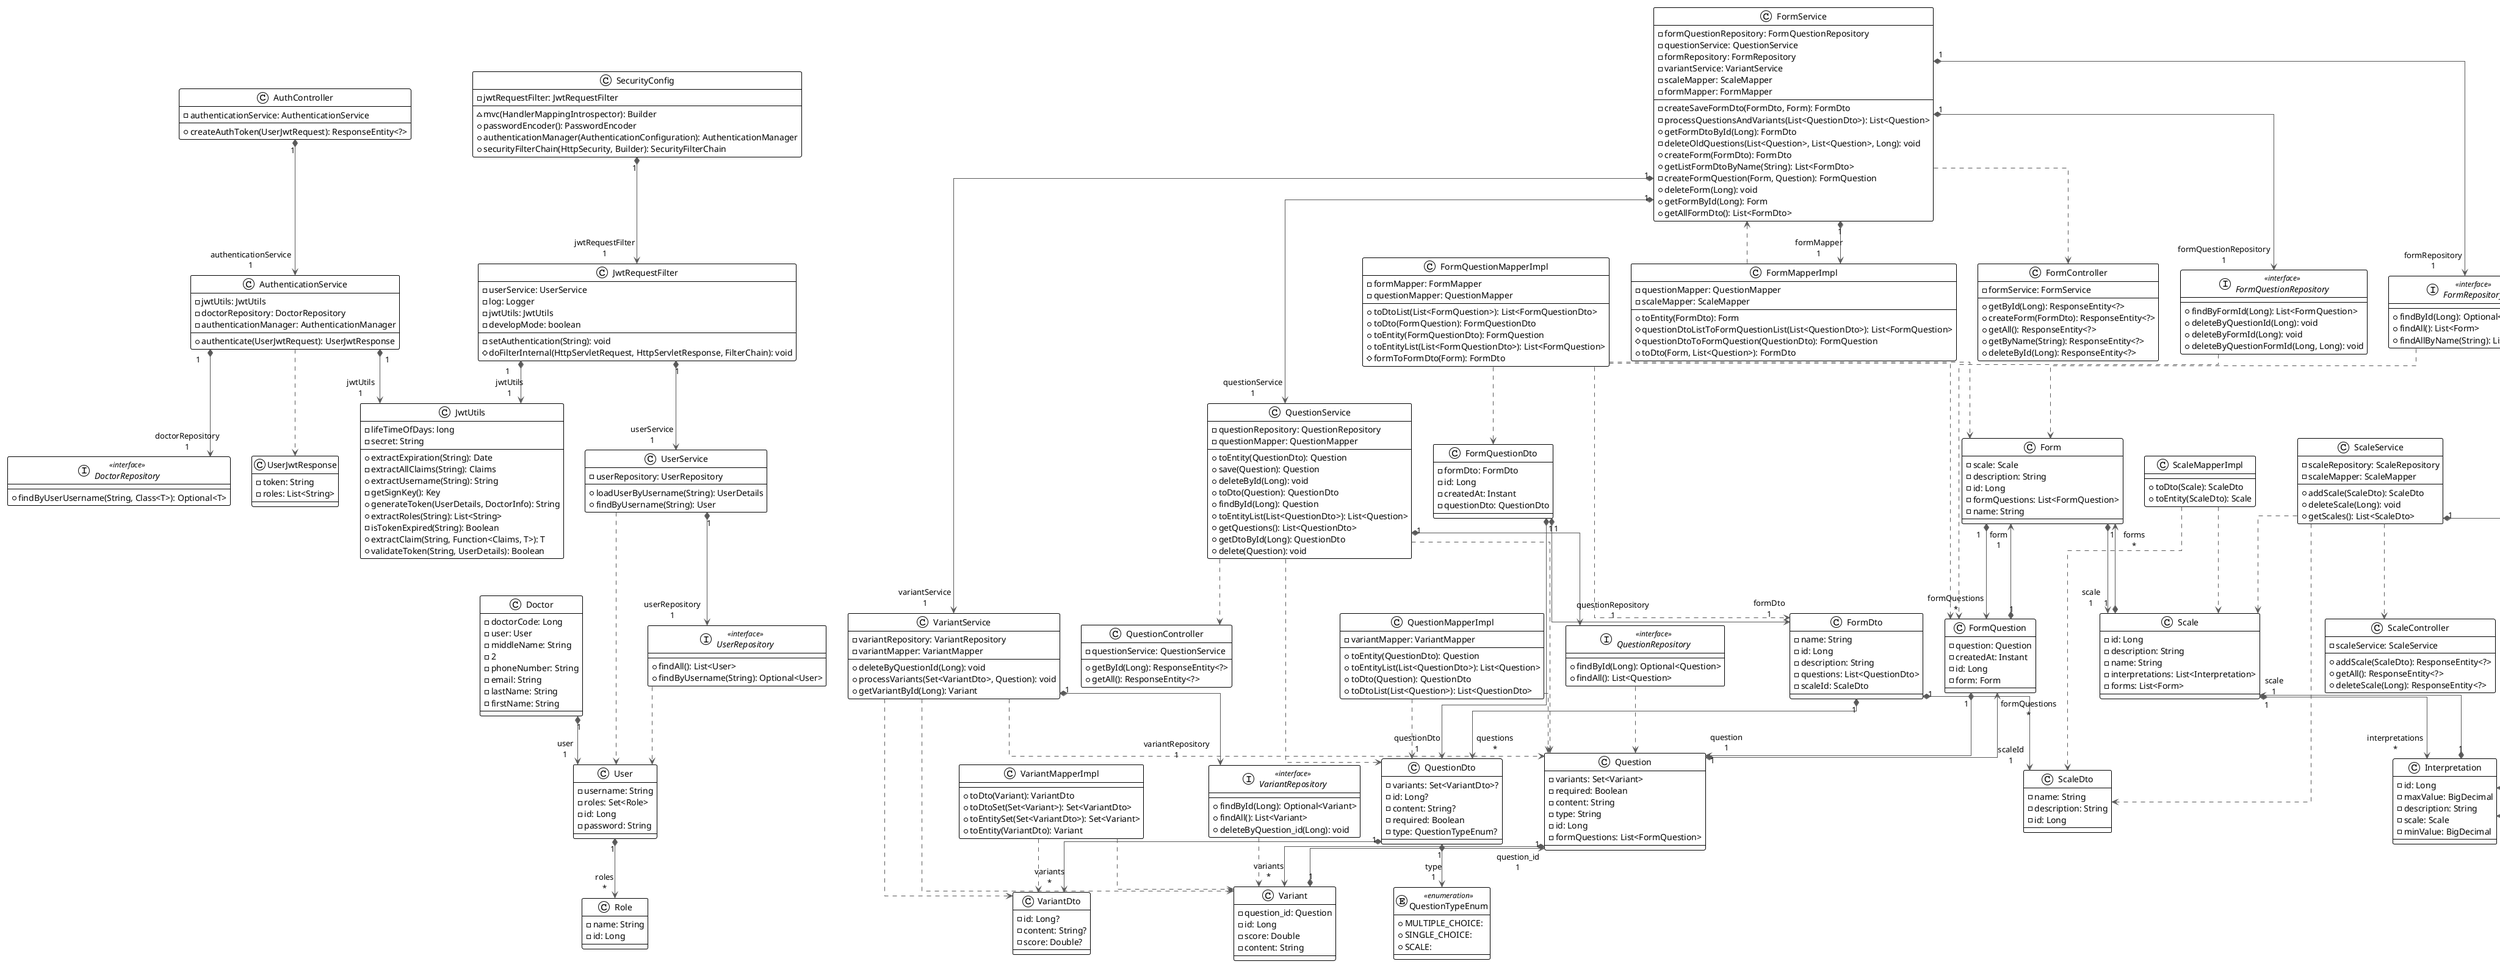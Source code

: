 @startuml

!theme plain
top to bottom direction
skinparam linetype ortho

class AuthController {
  - authenticationService: AuthenticationService
  + createAuthToken(UserJwtRequest): ResponseEntity<?>
}
class AuthenticationService {
  - jwtUtils: JwtUtils
  - doctorRepository: DoctorRepository
  - authenticationManager: AuthenticationManager
  + authenticate(UserJwtRequest): UserJwtResponse
}
class Doctor {
  - doctorCode: Long
  - user: User
  - middleName: String
  - 2
  - phoneNumber: String
  - email: String
  - lastName: String
  - firstName: String
}
interface DoctorRepository << interface >> {
  + findByUserUsername(String, Class<T>): Optional<T>
}
class Form {
  - scale: Scale
  - description: String
  - id: Long
  - formQuestions: List<FormQuestion>
  - name: String
}
class FormController {
  - formService: FormService
  + getById(Long): ResponseEntity<?>
  + createForm(FormDto): ResponseEntity<?>
  + getAll(): ResponseEntity<?>
  + getByName(String): ResponseEntity<?>
  + deleteById(Long): ResponseEntity<?>
}
class FormDto {
  - name: String
  - id: Long
  - description: String
  - questions: List<QuestionDto>
  - scaleId: ScaleDto
}
class FormMapperImpl {
  - questionMapper: QuestionMapper
  - scaleMapper: ScaleMapper
  + toEntity(FormDto): Form
  # questionDtoListToFormQuestionList(List<QuestionDto>): List<FormQuestion>
  # questionDtoToFormQuestion(QuestionDto): FormQuestion
  + toDto(Form, List<Question>): FormDto
}
class FormQuestion {
  - question: Question
  - createdAt: Instant
  - id: Long
  - form: Form
}
class FormQuestionDto {
  - formDto: FormDto
  - id: Long
  - createdAt: Instant
  - questionDto: QuestionDto
}
class FormQuestionMapperImpl {
  - formMapper: FormMapper
  - questionMapper: QuestionMapper
  + toDtoList(List<FormQuestion>): List<FormQuestionDto>
  + toDto(FormQuestion): FormQuestionDto
  + toEntity(FormQuestionDto): FormQuestion
  + toEntityList(List<FormQuestionDto>): List<FormQuestion>
  # formToFormDto(Form): FormDto
}
interface FormQuestionRepository << interface >> {
  + findByFormId(Long): List<FormQuestion>
  + deleteByQuestionId(Long): void
  + deleteByFormId(Long): void
  + deleteByQuestionFormId(Long, Long): void
}
interface FormRepository << interface >> {
  + findById(Long): Optional<Form>
  + findAll(): List<Form>
  + findAllByName(String): List<Form>
}
class FormService {
  - formQuestionRepository: FormQuestionRepository
  - questionService: QuestionService
  - formRepository: FormRepository
  - variantService: VariantService
  - scaleMapper: ScaleMapper
  - formMapper: FormMapper
  - createSaveFormDto(FormDto, Form): FormDto
  - processQuestionsAndVariants(List<QuestionDto>): List<Question>
  + getFormDtoById(Long): FormDto
  - deleteOldQuestions(List<Question>, List<Question>, Long): void
  + createForm(FormDto): FormDto
  + getListFormDtoByName(String): List<FormDto>
  - createFormQuestion(Form, Question): FormQuestion
  + deleteForm(Long): void
  + getFormById(Long): Form
  + getAllFormDto(): List<FormDto>
}
class Interpretation {
  - id: Long
  - maxValue: BigDecimal
  - description: String
  - scale: Scale
  - minValue: BigDecimal
}
class InterpretationController {
  - interpretationService: InterpretationService
  + getById(Long): ResponseEntity<?>
  + getAll(): ResponseEntity<?>
}
interface InterpretationRepository << interface >> {
  + findById(Long): Optional<Interpretation>
  + findAll(): List<Interpretation>
}
class InterpretationService {
  - interpretationRepository: InterpretationRepository
  + getById(Long): Interpretation
  + getAll(): List<Interpretation>
}
class JwtRequestFilter {
  - userService: UserService
  - log: Logger
  - jwtUtils: JwtUtils
  - developMode: boolean
  - setAuthentication(String): void
  # doFilterInternal(HttpServletRequest, HttpServletResponse, FilterChain): void
}
class JwtUtils {
  - lifeTimeOfDays: long
  - secret: String
  + extractExpiration(String): Date
  - extractAllClaims(String): Claims
  + extractUsername(String): String
  - getSignKey(): Key
  + generateToken(UserDetails, DoctorInfo): String
  + extractRoles(String): List<String>
  - isTokenExpired(String): Boolean
  + extractClaim(String, Function<Claims, T>): T
  + validateToken(String, UserDetails): Boolean
}
class Question {
  - variants: Set<Variant>
  - required: Boolean
  - content: String
  - type: String
  - id: Long
  - formQuestions: List<FormQuestion>
}
class QuestionController {
  - questionService: QuestionService
  + getById(Long): ResponseEntity<?>
  + getAll(): ResponseEntity<?>
}
class QuestionDto {
  - variants: Set<VariantDto>?
  - id: Long?
  - content: String?
  - required: Boolean
  - type: QuestionTypeEnum?
}
class QuestionMapperImpl {
  - variantMapper: VariantMapper
  + toEntity(QuestionDto): Question
  + toEntityList(List<QuestionDto>): List<Question>
  + toDto(Question): QuestionDto
  + toDtoList(List<Question>): List<QuestionDto>
}
interface QuestionRepository << interface >> {
  + findById(Long): Optional<Question>
  + findAll(): List<Question>
}
class QuestionService {
  - questionRepository: QuestionRepository
  - questionMapper: QuestionMapper
  + toEntity(QuestionDto): Question
  + save(Question): Question
  + deleteById(Long): void
  + toDto(Question): QuestionDto
  + findById(Long): Question
  + toEntityList(List<QuestionDto>): List<Question>
  + getQuestions(): List<QuestionDto>
  + getDtoById(Long): QuestionDto
  + delete(Question): void
}
enum QuestionTypeEnum << enumeration >> {
  + MULTIPLE_CHOICE: 
  + SINGLE_CHOICE: 
  + SCALE:
}
class Role {
  - name: String
  - id: Long
}
class Scale {
  - id: Long
  - description: String
  - name: String
  - interpretations: List<Interpretation>
  - forms: List<Form>
}
class ScaleController {
  - scaleService: ScaleService
  + addScale(ScaleDto): ResponseEntity<?>
  + getAll(): ResponseEntity<?>
  + deleteScale(Long): ResponseEntity<?>
}
class ScaleDto {
  - name: String
  - description: String
  - id: Long
}
class ScaleMapperImpl {
  + toDto(Scale): ScaleDto
  + toEntity(ScaleDto): Scale
}
interface ScaleRepository << interface >>
class ScaleService {
  - scaleRepository: ScaleRepository
  - scaleMapper: ScaleMapper
  + addScale(ScaleDto): ScaleDto
  + deleteScale(Long): void
  + getScales(): List<ScaleDto>
}
class SecurityConfig {
  - jwtRequestFilter: JwtRequestFilter
  ~ mvc(HandlerMappingIntrospector): Builder
  + passwordEncoder(): PasswordEncoder
  + authenticationManager(AuthenticationConfiguration): AuthenticationManager
  + securityFilterChain(HttpSecurity, Builder): SecurityFilterChain
}
class User {
  - username: String
  - roles: Set<Role>
  - id: Long
  - password: String
}
class UserJwtResponse {
  - token: String
  - roles: List<String>
}
interface UserRepository << interface >> {
  + findAll(): List<User>
  + findByUsername(String): Optional<User>
}
class UserService {
  - userRepository: UserRepository
  + loadUserByUsername(String): UserDetails
  + findByUsername(String): User
}
class Variant {
  - question_id: Question
  - id: Long
  - score: Double
  - content: String
}
class VariantDto {
  - id: Long?
  - content: String?
  - score: Double?
}
class VariantMapperImpl {
  + toDto(Variant): VariantDto
  + toDtoSet(Set<Variant>): Set<VariantDto>
  + toEntitySet(Set<VariantDto>): Set<Variant>
  + toEntity(VariantDto): Variant
}
interface VariantRepository << interface >> {
  + findById(Long): Optional<Variant>
  + findAll(): List<Variant>
  + deleteByQuestion_id(Long): void
}
class VariantService {
  - variantRepository: VariantRepository
  - variantMapper: VariantMapper
  + deleteByQuestionId(Long): void
  + processVariants(Set<VariantDto>, Question): void
  + getVariantById(Long): Variant
}

FormMapperImpl           -[#595959,dashed]->  FormService
FormService           -[#595959,dashed]-> FormController
ScaleService            -[#595959,dashed]-> ScaleController
QuestionService         -[#595959,dashed]-> QuestionController
AuthController           "1" *-[#595959,plain]-> "authenticationService\n1" AuthenticationService    
AuthenticationService    "1" *-[#595959,plain]-> "doctorRepository\n1" DoctorRepository         
AuthenticationService    "1" *-[#595959,plain]-> "jwtUtils\n1" JwtUtils                 
AuthenticationService     -[#595959,dashed]->  UserJwtResponse          
Doctor                   "1" *-[#595959,plain]-> "user\n1" User                     
Form                     "1" *-[#595959,plain]-> "formQuestions\n*" FormQuestion             
Form                     "1" *-[#595959,plain]-> "scale\n1" Scale                    
FormDto                  "1" *-[#595959,plain]-> "questions\n*" QuestionDto              
FormDto                  "1" *-[#595959,plain]-> "scaleId\n1" ScaleDto
FormQuestion             "1" *-[#595959,plain]-> "form\n1" Form                     
FormQuestion             "1" *-[#595959,plain]-> "question\n1" Question                 
FormQuestionDto          "1" *-[#595959,plain]-> "formDto\n1" FormDto                  
FormQuestionDto          "1" *-[#595959,plain]-> "questionDto\n1" QuestionDto
FormQuestionMapperImpl    -[#595959,dashed]->  Form                     
FormQuestionMapperImpl    -[#595959,dashed]->  FormDto
FormQuestionMapperImpl    -[#595959,dashed]->  FormQuestion             
FormQuestionMapperImpl    -[#595959,dashed]->  FormQuestionDto
FormQuestionRepository    -[#595959,dashed]->  FormQuestion             
FormRepository            -[#595959,dashed]->  Form
FormService              "1" *-[#595959,plain]-> "formMapper\n1" FormMapperImpl
FormService              "1" *-[#595959,plain]-> "formQuestionRepository\n1" FormQuestionRepository   
FormService              "1" *-[#595959,plain]-> "formRepository\n1" FormRepository
FormService              "1" *-[#595959,plain]-> "questionService\n1" QuestionService
FormService              "1" *-[#595959,plain]-> "variantService\n1" VariantService
Interpretation           "1" *-[#595959,plain]-> "scale\n1" Scale                    
InterpretationController "1" *-[#595959,plain]-> "interpretationService\n1" InterpretationService    
InterpretationRepository  -[#595959,dashed]->  Interpretation           
InterpretationService     -[#595959,dashed]->  Interpretation           
InterpretationService    "1" *-[#595959,plain]-> "interpretationRepository\n1" InterpretationRepository 
JwtRequestFilter         "1" *-[#595959,plain]-> "jwtUtils\n1" JwtUtils                 
JwtRequestFilter         "1" *-[#595959,plain]-> "userService\n1" UserService              
Question                 "1" *-[#595959,plain]-> "formQuestions\n*" FormQuestion             
Question                 "1" *-[#595959,plain]-> "variants\n*" Variant                  
QuestionDto              "1" *-[#595959,plain]-> "type\n1" QuestionTypeEnum         
QuestionDto              "1" *-[#595959,plain]-> "variants\n*" VariantDto
QuestionMapperImpl        -[#595959,dashed]->  Question                 
QuestionMapperImpl        -[#595959,dashed]->  QuestionDto
QuestionRepository        -[#595959,dashed]->  Question                 
QuestionService           -[#595959,dashed]->  Question                 
QuestionService           -[#595959,dashed]->  QuestionDto
QuestionService          "1" *-[#595959,plain]-> "questionRepository\n1" QuestionRepository
Scale                    "1" *-[#595959,plain]-> "forms\n*" Form                     
Scale                    "1" *-[#595959,plain]-> "interpretations\n*" Interpretation
ScaleMapperImpl           -[#595959,dashed]->  Scale                    
ScaleMapperImpl           -[#595959,dashed]->  ScaleDto
ScaleService              -[#595959,dashed]->  Scale                    
ScaleService              -[#595959,dashed]->  ScaleDto
ScaleService             "1" *-[#595959,plain]-> "scaleRepository\n1" ScaleRepository
SecurityConfig           "1" *-[#595959,plain]-> "jwtRequestFilter\n1" JwtRequestFilter         
User                     "1" *-[#595959,plain]-> "roles\n*" Role
UserRepository            -[#595959,dashed]->  User                     
UserService               -[#595959,dashed]->  User                     
UserService              "1" *-[#595959,plain]-> "userRepository\n1" UserRepository           
Variant                  "1" *-[#595959,plain]-> "question_id\n1" Question
VariantMapperImpl         -[#595959,dashed]->  Variant                  
VariantMapperImpl         -[#595959,dashed]->  VariantDto
VariantRepository         -[#595959,dashed]->  Variant                  
VariantService            -[#595959,dashed]->  Question                 
VariantService            -[#595959,dashed]->  Variant                  
VariantService            -[#595959,dashed]->  VariantDto
VariantService           "1" *-[#595959,plain]-> "variantRepository\n1" VariantRepository
@enduml
